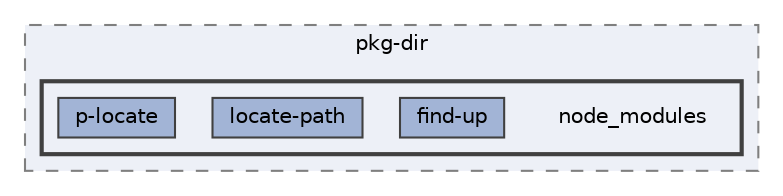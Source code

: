digraph "pkiclassroomrescheduler/src/main/frontend/node_modules/pkg-dir/node_modules"
{
 // LATEX_PDF_SIZE
  bgcolor="transparent";
  edge [fontname=Helvetica,fontsize=10,labelfontname=Helvetica,labelfontsize=10];
  node [fontname=Helvetica,fontsize=10,shape=box,height=0.2,width=0.4];
  compound=true
  subgraph clusterdir_2dbe85180edf5148dbd016c25ca210b9 {
    graph [ bgcolor="#edf0f7", pencolor="grey50", label="pkg-dir", fontname=Helvetica,fontsize=10 style="filled,dashed", URL="dir_2dbe85180edf5148dbd016c25ca210b9.html",tooltip=""]
  subgraph clusterdir_67c336c512998b729bd17bbff62dfd7b {
    graph [ bgcolor="#edf0f7", pencolor="grey25", label="", fontname=Helvetica,fontsize=10 style="filled,bold", URL="dir_67c336c512998b729bd17bbff62dfd7b.html",tooltip=""]
    dir_67c336c512998b729bd17bbff62dfd7b [shape=plaintext, label="node_modules"];
  dir_243abb80d929fa9fa49f353f7c6101d7 [label="find-up", fillcolor="#a2b4d6", color="grey25", style="filled", URL="dir_243abb80d929fa9fa49f353f7c6101d7.html",tooltip=""];
  dir_527e9cd78514bda3dcb636607518aeb9 [label="locate-path", fillcolor="#a2b4d6", color="grey25", style="filled", URL="dir_527e9cd78514bda3dcb636607518aeb9.html",tooltip=""];
  dir_d9b1c207ef5a1f89faaf3b63896df8b3 [label="p-locate", fillcolor="#a2b4d6", color="grey25", style="filled", URL="dir_d9b1c207ef5a1f89faaf3b63896df8b3.html",tooltip=""];
  }
  }
}
